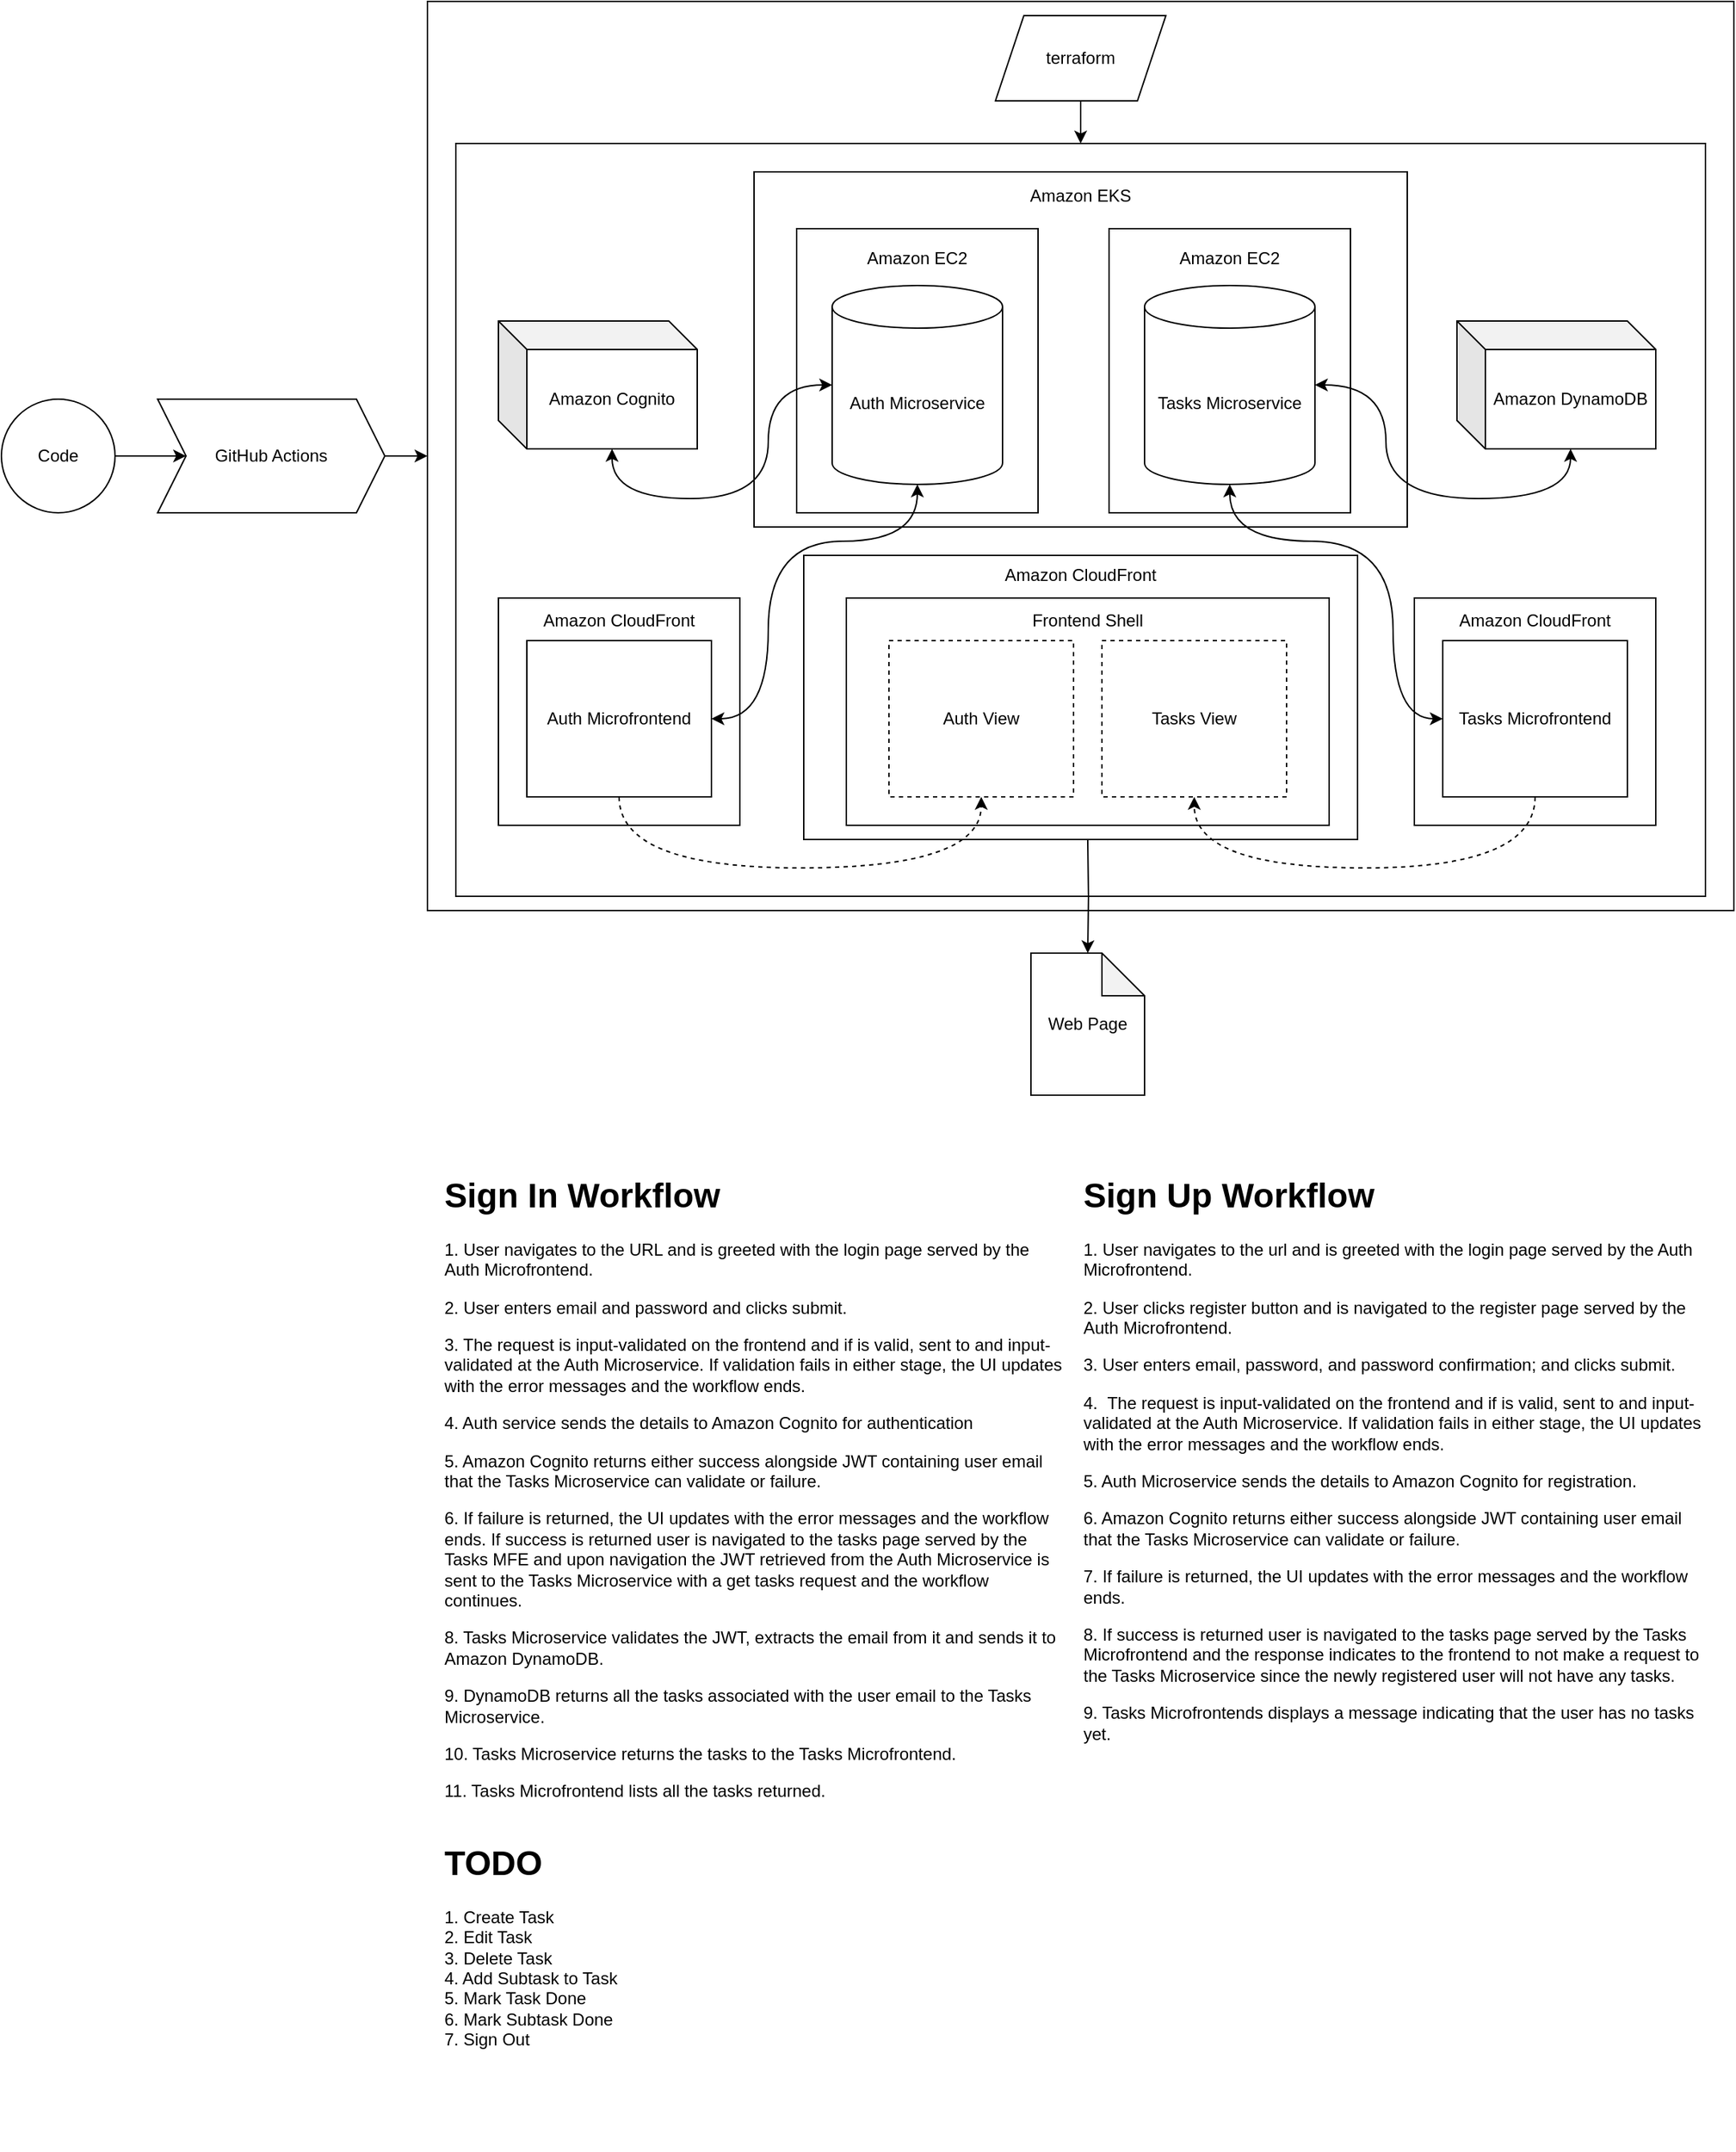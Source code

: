 <mxfile version="27.0.9">
  <diagram name="Page-1" id="5lrgypXl--dZabmraqYd">
    <mxGraphModel dx="3417" dy="3542" grid="1" gridSize="10" guides="1" tooltips="1" connect="1" arrows="1" fold="1" page="1" pageScale="1" pageWidth="827" pageHeight="1169" math="0" shadow="0">
      <root>
        <mxCell id="0" />
        <mxCell id="1" parent="0" />
        <mxCell id="7gpFyNWgWioUJCNz2zBN-17" value="" style="rounded=0;whiteSpace=wrap;html=1;" vertex="1" parent="1">
          <mxGeometry x="-1190" y="-1430" width="920" height="640" as="geometry" />
        </mxCell>
        <mxCell id="7gpFyNWgWioUJCNz2zBN-13" value="&lt;div&gt;&lt;br&gt;&lt;/div&gt;" style="rounded=0;whiteSpace=wrap;html=1;" vertex="1" parent="1">
          <mxGeometry x="-1170" y="-1330" width="880" height="530" as="geometry" />
        </mxCell>
        <mxCell id="K_u1Kb7oKMPgJKE00YBO-1" value="Amazon CloudFront&lt;div&gt;&lt;br&gt;&lt;/div&gt;&lt;div&gt;&lt;br&gt;&lt;/div&gt;&lt;div&gt;&lt;br&gt;&lt;/div&gt;&lt;div&gt;&lt;br&gt;&lt;/div&gt;&lt;div&gt;&lt;br&gt;&lt;/div&gt;&lt;div&gt;&lt;br&gt;&lt;/div&gt;&lt;div&gt;&lt;br&gt;&lt;/div&gt;&lt;div&gt;&lt;br&gt;&lt;/div&gt;&lt;div&gt;&lt;br&gt;&lt;/div&gt;" style="rounded=0;whiteSpace=wrap;html=1;" parent="1" vertex="1">
          <mxGeometry x="-495" y="-1010" width="170" height="160" as="geometry" />
        </mxCell>
        <mxCell id="fL-8VVCd73iSeGYNEX2D-2" value="Amazon CloudFront&lt;div&gt;&lt;br&gt;&lt;/div&gt;&lt;div&gt;&lt;br&gt;&lt;/div&gt;&lt;div&gt;&lt;br&gt;&lt;/div&gt;&lt;div&gt;&lt;br&gt;&lt;/div&gt;&lt;div&gt;&lt;br&gt;&lt;/div&gt;&lt;div&gt;&lt;br&gt;&lt;/div&gt;&lt;div&gt;&lt;br&gt;&lt;/div&gt;&lt;div&gt;&lt;br&gt;&lt;/div&gt;&lt;div&gt;&lt;br&gt;&lt;/div&gt;" style="rounded=0;whiteSpace=wrap;html=1;" parent="1" vertex="1">
          <mxGeometry x="-1140" y="-1010" width="170" height="160" as="geometry" />
        </mxCell>
        <mxCell id="TE3JeXh7_A4Z1Bji4Hqj-10" value="Amazon EKS&lt;div&gt;&lt;br&gt;&lt;/div&gt;&lt;div&gt;&lt;br&gt;&lt;/div&gt;&lt;div&gt;&lt;br&gt;&lt;/div&gt;&lt;div&gt;&lt;br&gt;&lt;/div&gt;&lt;div&gt;&lt;br&gt;&lt;/div&gt;&lt;div&gt;&lt;br&gt;&lt;/div&gt;&lt;div&gt;&lt;br&gt;&lt;/div&gt;&lt;div&gt;&lt;br&gt;&lt;/div&gt;&lt;div&gt;&lt;br&gt;&lt;/div&gt;&lt;div&gt;&lt;br&gt;&lt;/div&gt;&lt;div&gt;&lt;br&gt;&lt;/div&gt;&lt;div&gt;&lt;br&gt;&lt;/div&gt;&lt;div&gt;&lt;br&gt;&lt;/div&gt;&lt;div&gt;&lt;br&gt;&lt;/div&gt;&lt;div&gt;&lt;br&gt;&lt;/div&gt;" style="rounded=0;whiteSpace=wrap;html=1;" parent="1" vertex="1">
          <mxGeometry x="-960" y="-1310" width="460" height="250" as="geometry" />
        </mxCell>
        <mxCell id="TE3JeXh7_A4Z1Bji4Hqj-9" value="Amazon EC2&lt;div&gt;&lt;br&gt;&lt;/div&gt;&lt;div&gt;&lt;br&gt;&lt;/div&gt;&lt;div&gt;&lt;br&gt;&lt;/div&gt;&lt;div&gt;&lt;br&gt;&lt;/div&gt;&lt;div&gt;&lt;br&gt;&lt;/div&gt;&lt;div&gt;&lt;br&gt;&lt;/div&gt;&lt;div&gt;&lt;br&gt;&lt;/div&gt;&lt;div&gt;&lt;br&gt;&lt;/div&gt;&lt;div&gt;&lt;br&gt;&lt;/div&gt;&lt;div&gt;&lt;br&gt;&lt;/div&gt;&lt;div&gt;&lt;br&gt;&lt;/div&gt;" style="rounded=0;whiteSpace=wrap;html=1;" parent="1" vertex="1">
          <mxGeometry x="-710" y="-1270" width="170" height="200" as="geometry" />
        </mxCell>
        <mxCell id="TE3JeXh7_A4Z1Bji4Hqj-2" value="Amazon CloudFront&lt;div&gt;&lt;br&gt;&lt;/div&gt;&lt;div&gt;&lt;br&gt;&lt;/div&gt;&lt;div&gt;&lt;br&gt;&lt;/div&gt;&lt;div&gt;&lt;br&gt;&lt;/div&gt;&lt;div&gt;&lt;br&gt;&lt;/div&gt;&lt;div&gt;&lt;br&gt;&lt;/div&gt;&lt;div&gt;&lt;br&gt;&lt;/div&gt;&lt;div&gt;&lt;br&gt;&lt;/div&gt;&lt;div&gt;&lt;br&gt;&lt;/div&gt;&lt;div&gt;&lt;br&gt;&lt;/div&gt;&lt;div&gt;&lt;br&gt;&lt;/div&gt;&lt;div&gt;&lt;br&gt;&lt;/div&gt;" style="rounded=0;whiteSpace=wrap;html=1;" parent="1" vertex="1">
          <mxGeometry x="-925" y="-1040" width="390" height="200" as="geometry" />
        </mxCell>
        <mxCell id="TE3JeXh7_A4Z1Bji4Hqj-1" value="Amazon EC2&lt;div&gt;&lt;br&gt;&lt;/div&gt;&lt;div&gt;&lt;br&gt;&lt;/div&gt;&lt;div&gt;&lt;br&gt;&lt;/div&gt;&lt;div&gt;&lt;br&gt;&lt;/div&gt;&lt;div&gt;&lt;br&gt;&lt;/div&gt;&lt;div&gt;&lt;br&gt;&lt;/div&gt;&lt;div&gt;&lt;br&gt;&lt;/div&gt;&lt;div&gt;&lt;br&gt;&lt;/div&gt;&lt;div&gt;&lt;br&gt;&lt;/div&gt;&lt;div&gt;&lt;br&gt;&lt;/div&gt;&lt;div&gt;&lt;br&gt;&lt;/div&gt;" style="rounded=0;whiteSpace=wrap;html=1;" parent="1" vertex="1">
          <mxGeometry x="-930" y="-1270" width="170" height="200" as="geometry" />
        </mxCell>
        <mxCell id="7RjIYqkzmJ3zHGpzatDi-1" value="Auth Microservice" style="shape=cylinder3;whiteSpace=wrap;html=1;boundedLbl=1;backgroundOutline=1;size=15;" parent="1" vertex="1">
          <mxGeometry x="-905" y="-1230" width="120" height="140" as="geometry" />
        </mxCell>
        <mxCell id="7RjIYqkzmJ3zHGpzatDi-4" value="Tasks Microservice" style="shape=cylinder3;whiteSpace=wrap;html=1;boundedLbl=1;backgroundOutline=1;size=15;" parent="1" vertex="1">
          <mxGeometry x="-685" y="-1230" width="120" height="140" as="geometry" />
        </mxCell>
        <mxCell id="7gpFyNWgWioUJCNz2zBN-22" value="" style="edgeStyle=orthogonalEdgeStyle;rounded=0;orthogonalLoop=1;jettySize=auto;html=1;" edge="1" parent="1" target="7gpFyNWgWioUJCNz2zBN-20">
          <mxGeometry relative="1" as="geometry">
            <mxPoint x="-725" y="-840" as="sourcePoint" />
          </mxGeometry>
        </mxCell>
        <mxCell id="7RjIYqkzmJ3zHGpzatDi-5" value="Frontend Shell&lt;div&gt;&lt;br&gt;&lt;/div&gt;&lt;div&gt;&lt;br&gt;&lt;/div&gt;&lt;div&gt;&lt;br&gt;&lt;/div&gt;&lt;div&gt;&lt;br&gt;&lt;/div&gt;&lt;div&gt;&lt;br&gt;&lt;/div&gt;&lt;div&gt;&lt;br&gt;&lt;/div&gt;&lt;div&gt;&lt;br&gt;&lt;/div&gt;&lt;div&gt;&lt;br&gt;&lt;/div&gt;&lt;div&gt;&lt;br&gt;&lt;/div&gt;" style="rounded=0;whiteSpace=wrap;html=1;" parent="1" vertex="1">
          <mxGeometry x="-895" y="-1010" width="340" height="160" as="geometry" />
        </mxCell>
        <mxCell id="7RjIYqkzmJ3zHGpzatDi-6" value="Auth View" style="rounded=0;whiteSpace=wrap;html=1;dashed=1;" parent="1" vertex="1">
          <mxGeometry x="-865" y="-980" width="130" height="110" as="geometry" />
        </mxCell>
        <mxCell id="7RjIYqkzmJ3zHGpzatDi-8" value="Tasks View" style="rounded=0;whiteSpace=wrap;html=1;dashed=1;" parent="1" vertex="1">
          <mxGeometry x="-715" y="-980" width="130" height="110" as="geometry" />
        </mxCell>
        <mxCell id="7RjIYqkzmJ3zHGpzatDi-10" style="edgeStyle=orthogonalEdgeStyle;rounded=0;orthogonalLoop=1;jettySize=auto;html=1;entryX=0.5;entryY=1;entryDx=0;entryDy=0;entryPerimeter=0;curved=1;startArrow=classic;startFill=1;exitX=1;exitY=0.5;exitDx=0;exitDy=0;" parent="1" source="fL-8VVCd73iSeGYNEX2D-1" target="7RjIYqkzmJ3zHGpzatDi-1" edge="1">
          <mxGeometry relative="1" as="geometry">
            <Array as="points">
              <mxPoint x="-950" y="-925" />
              <mxPoint x="-950" y="-1050" />
              <mxPoint x="-845" y="-1050" />
            </Array>
          </mxGeometry>
        </mxCell>
        <mxCell id="7RjIYqkzmJ3zHGpzatDi-11" style="edgeStyle=orthogonalEdgeStyle;rounded=0;orthogonalLoop=1;jettySize=auto;html=1;exitX=0;exitY=0.5;exitDx=0;exitDy=0;entryX=0.5;entryY=1;entryDx=0;entryDy=0;entryPerimeter=0;startArrow=classic;startFill=1;curved=1;" parent="1" source="fL-8VVCd73iSeGYNEX2D-3" target="7RjIYqkzmJ3zHGpzatDi-4" edge="1">
          <mxGeometry relative="1" as="geometry">
            <Array as="points">
              <mxPoint x="-510" y="-925" />
              <mxPoint x="-510" y="-1050" />
              <mxPoint x="-625" y="-1050" />
            </Array>
          </mxGeometry>
        </mxCell>
        <mxCell id="7RjIYqkzmJ3zHGpzatDi-12" value="Amazon Cognito" style="shape=cube;whiteSpace=wrap;html=1;boundedLbl=1;backgroundOutline=1;darkOpacity=0.05;darkOpacity2=0.1;" parent="1" vertex="1">
          <mxGeometry x="-1140" y="-1205" width="140" height="90" as="geometry" />
        </mxCell>
        <mxCell id="7RjIYqkzmJ3zHGpzatDi-14" value="Amazon DynamoDB" style="shape=cube;whiteSpace=wrap;html=1;boundedLbl=1;backgroundOutline=1;darkOpacity=0.05;darkOpacity2=0.1;" parent="1" vertex="1">
          <mxGeometry x="-465" y="-1205" width="140" height="90" as="geometry" />
        </mxCell>
        <mxCell id="7RjIYqkzmJ3zHGpzatDi-17" value="&lt;h1 style=&quot;margin-top: 0px;&quot;&gt;Sign In Workflow&lt;/h1&gt;&lt;p&gt;1. User navigates to the URL and is greeted with the login page served by the Auth Microfrontend.&lt;/p&gt;&lt;p&gt;2. User enters email and password and clicks submit.&lt;/p&gt;&lt;p&gt;3. The request is input-validated on the frontend and if is valid, sent to and input-validated at the Auth Microservice. If validation fails in either stage, the UI updates with the error messages and the workflow ends.&lt;/p&gt;&lt;p&gt;4. Auth service sends the details to Amazon Cognito for authentication&lt;/p&gt;&lt;p&gt;5. Amazon Cognito returns either success alongside JWT containing user email that the Tasks Microservice can validate or failure.&lt;/p&gt;&lt;p&gt;6. If failure is returned, the UI updates with the error messages and the workflow ends.&lt;span style=&quot;background-color: transparent; color: light-dark(rgb(0, 0, 0), rgb(255, 255, 255));&quot;&gt;&amp;nbsp;&lt;/span&gt;&lt;span style=&quot;background-color: transparent; color: light-dark(rgb(0, 0, 0), rgb(255, 255, 255));&quot;&gt;If success is returned user is navigated to the tasks page served by the Tasks MFE and upon navigation the JWT retrieved from the Auth Microservice is sent to the Tasks Microservice with a get tasks request and the workflow continues.&lt;/span&gt;&lt;/p&gt;&lt;p&gt;8. Tasks Microservice validates the JWT, extracts the email from it and sends it to Amazon DynamoDB.&lt;/p&gt;&lt;p&gt;9. DynamoDB returns all the tasks associated with the user email to the Tasks Microservice.&lt;/p&gt;&lt;p&gt;10. Tasks Microservice returns the tasks to the Tasks Microfrontend.&lt;/p&gt;&lt;p&gt;11. Tasks Microfrontend lists all the tasks returned.&lt;/p&gt;&lt;p&gt;&lt;br&gt;&lt;/p&gt;&lt;p&gt;&lt;br&gt;&lt;/p&gt;&lt;p&gt;&lt;br&gt;&lt;/p&gt;" style="text;html=1;whiteSpace=wrap;overflow=hidden;rounded=0;" parent="1" vertex="1">
          <mxGeometry x="-1180" y="-610" width="440" height="470" as="geometry" />
        </mxCell>
        <mxCell id="7RjIYqkzmJ3zHGpzatDi-18" value="&lt;h1 style=&quot;margin-top: 0px;&quot;&gt;Sign Up Workflow&lt;/h1&gt;&lt;p&gt;1. User navigates to the url and is greeted with the login page served by the Auth Microfrontend.&lt;/p&gt;&lt;p&gt;2. User clicks register button and is navigated to the register page served by the Auth Microfrontend.&lt;/p&gt;&lt;p&gt;3. User enters email, password, and password confirmation; and clicks submit.&lt;/p&gt;&lt;p&gt;4.&amp;nbsp;&lt;span style=&quot;background-color: transparent; color: light-dark(rgb(0, 0, 0), rgb(255, 255, 255));&quot;&gt;&amp;nbsp;&lt;/span&gt;&lt;span style=&quot;background-color: transparent; color: light-dark(rgb(0, 0, 0), rgb(255, 255, 255));&quot;&gt;The request is input-validated on the frontend and if is valid, sent to and input-validated at the Auth Microservice. If validation fails in either stage, the UI updates with the error messages and the workflow ends.&lt;/span&gt;&lt;/p&gt;&lt;p&gt;5. Auth Microservice sends the details to Amazon Cognito for registration.&lt;/p&gt;&lt;p&gt;6. Amazon Cognito returns either success alongside JWT containing user email that the Tasks Microservice can validate or failure.&lt;/p&gt;&lt;p&gt;7. If failure is returned, the UI updates with the error messages and the workflow ends.&lt;/p&gt;&lt;p&gt;8. If success is returned user is navigated to the tasks page served by the Tasks Microfrontend and the response indicates to the frontend to not make a request to the Tasks Microservice since the newly registered user will not have any tasks.&lt;/p&gt;&lt;p&gt;9. Tasks Microfrontends displays a message indicating that the user has no tasks yet.&lt;/p&gt;&lt;p&gt;&lt;br&gt;&lt;/p&gt;&lt;p&gt;&lt;br&gt;&lt;/p&gt;&lt;p&gt;&lt;br&gt;&lt;/p&gt;" style="text;html=1;whiteSpace=wrap;overflow=hidden;rounded=0;" parent="1" vertex="1">
          <mxGeometry x="-730" y="-610" width="440" height="490" as="geometry" />
        </mxCell>
        <mxCell id="7RjIYqkzmJ3zHGpzatDi-19" value="&lt;h1 style=&quot;margin-top: 0px;&quot;&gt;TODO&lt;/h1&gt;&lt;div&gt;1. Create Task&lt;/div&gt;&lt;div&gt;2. Edit Task&lt;/div&gt;&lt;div&gt;3. Delete Task&lt;/div&gt;&lt;div&gt;4. Add Subtask to Task&lt;/div&gt;&lt;div&gt;5. Mark Task Done&lt;/div&gt;&lt;div&gt;6. Mark Subtask Done&lt;/div&gt;&lt;div&gt;7. Sign Out&lt;/div&gt;" style="text;html=1;whiteSpace=wrap;overflow=hidden;rounded=0;" parent="1" vertex="1">
          <mxGeometry x="-1180" y="-140" width="170" height="220" as="geometry" />
        </mxCell>
        <mxCell id="TE3JeXh7_A4Z1Bji4Hqj-8" style="edgeStyle=orthogonalEdgeStyle;rounded=0;orthogonalLoop=1;jettySize=auto;html=1;entryX=0;entryY=0.5;entryDx=0;entryDy=0;entryPerimeter=0;exitX=0;exitY=0;exitDx=80;exitDy=90;exitPerimeter=0;curved=1;startArrow=classic;startFill=1;" parent="1" source="7RjIYqkzmJ3zHGpzatDi-12" target="7RjIYqkzmJ3zHGpzatDi-1" edge="1">
          <mxGeometry relative="1" as="geometry">
            <Array as="points">
              <mxPoint x="-1060" y="-1080" />
              <mxPoint x="-950" y="-1080" />
              <mxPoint x="-950" y="-1160" />
            </Array>
          </mxGeometry>
        </mxCell>
        <mxCell id="fL-8VVCd73iSeGYNEX2D-5" style="edgeStyle=orthogonalEdgeStyle;rounded=0;orthogonalLoop=1;jettySize=auto;html=1;exitX=0.5;exitY=1;exitDx=0;exitDy=0;entryX=0.5;entryY=1;entryDx=0;entryDy=0;curved=1;dashed=1;" parent="1" source="fL-8VVCd73iSeGYNEX2D-1" target="7RjIYqkzmJ3zHGpzatDi-6" edge="1">
          <mxGeometry relative="1" as="geometry">
            <Array as="points">
              <mxPoint x="-1055" y="-820" />
              <mxPoint x="-800" y="-820" />
            </Array>
          </mxGeometry>
        </mxCell>
        <mxCell id="fL-8VVCd73iSeGYNEX2D-1" value="Auth Microfrontend" style="rounded=0;whiteSpace=wrap;html=1;" parent="1" vertex="1">
          <mxGeometry x="-1120" y="-980" width="130" height="110" as="geometry" />
        </mxCell>
        <mxCell id="fL-8VVCd73iSeGYNEX2D-6" style="edgeStyle=orthogonalEdgeStyle;rounded=0;orthogonalLoop=1;jettySize=auto;html=1;exitX=0.5;exitY=1;exitDx=0;exitDy=0;entryX=0.5;entryY=1;entryDx=0;entryDy=0;curved=1;dashed=1;" parent="1" source="fL-8VVCd73iSeGYNEX2D-3" target="7RjIYqkzmJ3zHGpzatDi-8" edge="1">
          <mxGeometry relative="1" as="geometry">
            <Array as="points">
              <mxPoint x="-410" y="-820" />
              <mxPoint x="-650" y="-820" />
            </Array>
          </mxGeometry>
        </mxCell>
        <mxCell id="fL-8VVCd73iSeGYNEX2D-3" value="Tasks Microfrontend" style="rounded=0;whiteSpace=wrap;html=1;" parent="1" vertex="1">
          <mxGeometry x="-475" y="-980" width="130" height="110" as="geometry" />
        </mxCell>
        <mxCell id="K_u1Kb7oKMPgJKE00YBO-2" style="edgeStyle=orthogonalEdgeStyle;rounded=0;orthogonalLoop=1;jettySize=auto;html=1;entryX=0;entryY=0;entryDx=80;entryDy=90;entryPerimeter=0;curved=1;startArrow=classic;startFill=1;" parent="1" source="7RjIYqkzmJ3zHGpzatDi-4" target="7RjIYqkzmJ3zHGpzatDi-14" edge="1">
          <mxGeometry relative="1" as="geometry">
            <Array as="points">
              <mxPoint x="-515" y="-1160" />
              <mxPoint x="-515" y="-1080" />
              <mxPoint x="-385" y="-1080" />
            </Array>
          </mxGeometry>
        </mxCell>
        <mxCell id="7gpFyNWgWioUJCNz2zBN-18" style="edgeStyle=orthogonalEdgeStyle;rounded=0;orthogonalLoop=1;jettySize=auto;html=1;entryX=0;entryY=0.5;entryDx=0;entryDy=0;" edge="1" parent="1" source="7gpFyNWgWioUJCNz2zBN-4" target="7gpFyNWgWioUJCNz2zBN-17">
          <mxGeometry relative="1" as="geometry" />
        </mxCell>
        <mxCell id="7gpFyNWgWioUJCNz2zBN-4" value="GitHub Actions" style="shape=step;perimeter=stepPerimeter;whiteSpace=wrap;html=1;fixedSize=1;" vertex="1" parent="1">
          <mxGeometry x="-1380" y="-1150" width="160" height="80" as="geometry" />
        </mxCell>
        <mxCell id="7gpFyNWgWioUJCNz2zBN-8" style="edgeStyle=orthogonalEdgeStyle;rounded=0;orthogonalLoop=1;jettySize=auto;html=1;entryX=0;entryY=0.5;entryDx=0;entryDy=0;" edge="1" parent="1" source="7gpFyNWgWioUJCNz2zBN-7" target="7gpFyNWgWioUJCNz2zBN-4">
          <mxGeometry relative="1" as="geometry" />
        </mxCell>
        <mxCell id="7gpFyNWgWioUJCNz2zBN-7" value="Code" style="ellipse;whiteSpace=wrap;html=1;aspect=fixed;" vertex="1" parent="1">
          <mxGeometry x="-1490" y="-1150" width="80" height="80" as="geometry" />
        </mxCell>
        <mxCell id="7gpFyNWgWioUJCNz2zBN-16" style="edgeStyle=orthogonalEdgeStyle;rounded=0;orthogonalLoop=1;jettySize=auto;html=1;entryX=0.5;entryY=0;entryDx=0;entryDy=0;" edge="1" parent="1" source="7gpFyNWgWioUJCNz2zBN-15" target="7gpFyNWgWioUJCNz2zBN-13">
          <mxGeometry relative="1" as="geometry" />
        </mxCell>
        <mxCell id="7gpFyNWgWioUJCNz2zBN-15" value="terraform" style="shape=parallelogram;perimeter=parallelogramPerimeter;whiteSpace=wrap;html=1;fixedSize=1;" vertex="1" parent="1">
          <mxGeometry x="-790" y="-1420" width="120" height="60" as="geometry" />
        </mxCell>
        <mxCell id="7gpFyNWgWioUJCNz2zBN-20" value="Web Page" style="shape=note;whiteSpace=wrap;html=1;backgroundOutline=1;darkOpacity=0.05;" vertex="1" parent="1">
          <mxGeometry x="-765" y="-760" width="80" height="100" as="geometry" />
        </mxCell>
      </root>
    </mxGraphModel>
  </diagram>
</mxfile>
